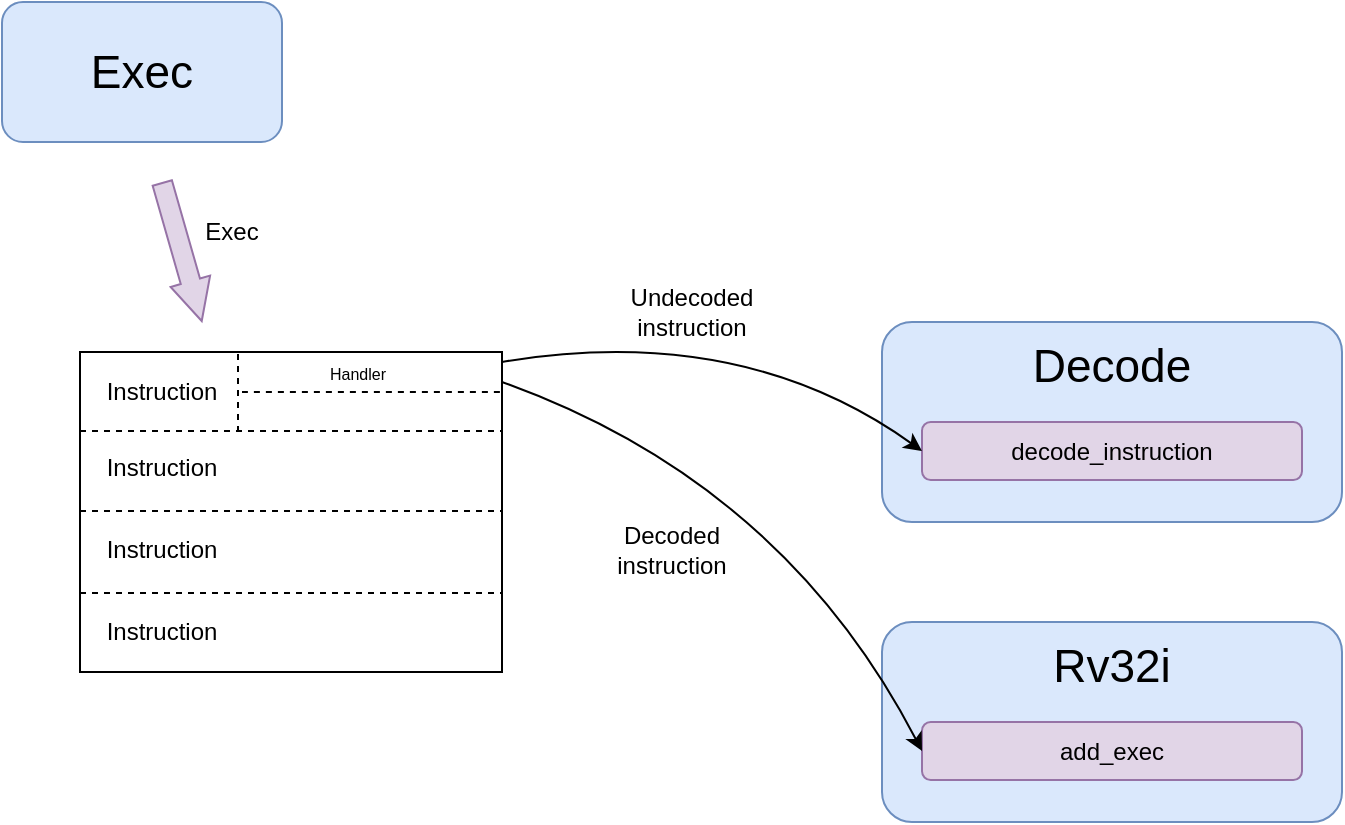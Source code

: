 <mxfile version="22.1.2" type="device">
  <diagram name="Page-1" id="Ov1hY7NAIhpf-3Ej8_Xz">
    <mxGraphModel dx="990" dy="628" grid="1" gridSize="10" guides="1" tooltips="1" connect="1" arrows="1" fold="1" page="1" pageScale="1" pageWidth="850" pageHeight="1100" math="0" shadow="0">
      <root>
        <mxCell id="0" />
        <mxCell id="1" parent="0" />
        <mxCell id="OoE9c814yCv3j-LPLBNH-1" value="&lt;font style=&quot;font-size: 23px;&quot;&gt;Exec&lt;/font&gt;" style="rounded=1;whiteSpace=wrap;html=1;fillColor=#dae8fc;strokeColor=#6c8ebf;" vertex="1" parent="1">
          <mxGeometry x="100" y="120" width="140" height="70" as="geometry" />
        </mxCell>
        <mxCell id="OoE9c814yCv3j-LPLBNH-47" value="" style="shape=flexArrow;endArrow=classic;html=1;rounded=0;endWidth=9.524;endSize=6.557;fillColor=#e1d5e7;strokeColor=#9673a6;" edge="1" parent="1">
          <mxGeometry width="50" height="50" relative="1" as="geometry">
            <mxPoint x="180" y="210" as="sourcePoint" />
            <mxPoint x="200" y="280" as="targetPoint" />
          </mxGeometry>
        </mxCell>
        <mxCell id="OoE9c814yCv3j-LPLBNH-48" value="Exec" style="text;html=1;strokeColor=none;fillColor=none;align=center;verticalAlign=middle;whiteSpace=wrap;rounded=0;" vertex="1" parent="1">
          <mxGeometry x="170" y="220" width="90" height="30" as="geometry" />
        </mxCell>
        <mxCell id="OoE9c814yCv3j-LPLBNH-57" value="" style="rounded=0;whiteSpace=wrap;html=1;" vertex="1" parent="1">
          <mxGeometry x="139" y="295" width="211" height="160" as="geometry" />
        </mxCell>
        <mxCell id="OoE9c814yCv3j-LPLBNH-58" value="" style="endArrow=none;dashed=1;html=1;rounded=0;exitX=0;exitY=0.25;exitDx=0;exitDy=0;entryX=1;entryY=0.25;entryDx=0;entryDy=0;" edge="1" parent="1">
          <mxGeometry width="50" height="50" relative="1" as="geometry">
            <mxPoint x="139" y="334.5" as="sourcePoint" />
            <mxPoint x="350" y="334.5" as="targetPoint" />
          </mxGeometry>
        </mxCell>
        <mxCell id="OoE9c814yCv3j-LPLBNH-59" value="&lt;font style=&quot;font-size: 12px;&quot;&gt;Instruction&lt;/font&gt;" style="text;html=1;strokeColor=none;fillColor=none;align=center;verticalAlign=middle;whiteSpace=wrap;rounded=0;" vertex="1" parent="1">
          <mxGeometry x="150" y="300" width="60" height="30" as="geometry" />
        </mxCell>
        <mxCell id="OoE9c814yCv3j-LPLBNH-65" style="edgeStyle=orthogonalEdgeStyle;rounded=0;orthogonalLoop=1;jettySize=auto;html=1;exitX=0.5;exitY=1;exitDx=0;exitDy=0;" edge="1" parent="1" source="OoE9c814yCv3j-LPLBNH-57" target="OoE9c814yCv3j-LPLBNH-57">
          <mxGeometry relative="1" as="geometry" />
        </mxCell>
        <mxCell id="OoE9c814yCv3j-LPLBNH-67" value="" style="endArrow=none;dashed=1;html=1;rounded=0;entryX=1;entryY=0;entryDx=0;entryDy=0;" edge="1" parent="1">
          <mxGeometry width="50" height="50" relative="1" as="geometry">
            <mxPoint x="218" y="335" as="sourcePoint" />
            <mxPoint x="218" y="294" as="targetPoint" />
          </mxGeometry>
        </mxCell>
        <mxCell id="OoE9c814yCv3j-LPLBNH-68" value="" style="endArrow=none;dashed=1;html=1;rounded=0;exitX=0.995;exitY=0.125;exitDx=0;exitDy=0;exitPerimeter=0;" edge="1" parent="1" source="OoE9c814yCv3j-LPLBNH-57">
          <mxGeometry width="50" height="50" relative="1" as="geometry">
            <mxPoint x="200" y="315" as="sourcePoint" />
            <mxPoint x="220" y="315" as="targetPoint" />
          </mxGeometry>
        </mxCell>
        <mxCell id="OoE9c814yCv3j-LPLBNH-69" value="&lt;span style=&quot;font-size: 8px;&quot;&gt;Handler&lt;/span&gt;" style="text;html=1;strokeColor=none;fillColor=none;align=center;verticalAlign=middle;whiteSpace=wrap;rounded=0;" vertex="1" parent="1">
          <mxGeometry x="248" y="290" width="60" height="30" as="geometry" />
        </mxCell>
        <mxCell id="OoE9c814yCv3j-LPLBNH-70" value="" style="endArrow=none;dashed=1;html=1;rounded=0;exitX=0;exitY=0.25;exitDx=0;exitDy=0;entryX=1;entryY=0.25;entryDx=0;entryDy=0;" edge="1" parent="1">
          <mxGeometry width="50" height="50" relative="1" as="geometry">
            <mxPoint x="139" y="374.5" as="sourcePoint" />
            <mxPoint x="350" y="374.5" as="targetPoint" />
          </mxGeometry>
        </mxCell>
        <mxCell id="OoE9c814yCv3j-LPLBNH-71" value="" style="endArrow=none;dashed=1;html=1;rounded=0;exitX=0;exitY=0.25;exitDx=0;exitDy=0;entryX=1;entryY=0.25;entryDx=0;entryDy=0;" edge="1" parent="1">
          <mxGeometry width="50" height="50" relative="1" as="geometry">
            <mxPoint x="139" y="415.5" as="sourcePoint" />
            <mxPoint x="350" y="415.5" as="targetPoint" />
          </mxGeometry>
        </mxCell>
        <mxCell id="OoE9c814yCv3j-LPLBNH-73" value="&lt;font style=&quot;font-size: 12px;&quot;&gt;Instruction&lt;/font&gt;" style="text;html=1;strokeColor=none;fillColor=none;align=center;verticalAlign=middle;whiteSpace=wrap;rounded=0;" vertex="1" parent="1">
          <mxGeometry x="150" y="338" width="60" height="30" as="geometry" />
        </mxCell>
        <mxCell id="OoE9c814yCv3j-LPLBNH-74" value="&lt;font style=&quot;font-size: 12px;&quot;&gt;Instruction&lt;/font&gt;" style="text;html=1;strokeColor=none;fillColor=none;align=center;verticalAlign=middle;whiteSpace=wrap;rounded=0;" vertex="1" parent="1">
          <mxGeometry x="150" y="379" width="60" height="30" as="geometry" />
        </mxCell>
        <mxCell id="OoE9c814yCv3j-LPLBNH-75" value="&lt;font style=&quot;font-size: 12px;&quot;&gt;Instruction&lt;/font&gt;" style="text;html=1;strokeColor=none;fillColor=none;align=center;verticalAlign=middle;whiteSpace=wrap;rounded=0;" vertex="1" parent="1">
          <mxGeometry x="150" y="420" width="60" height="30" as="geometry" />
        </mxCell>
        <mxCell id="OoE9c814yCv3j-LPLBNH-76" value="&lt;font style=&quot;font-size: 23px;&quot;&gt;Decode&lt;br&gt;&lt;br&gt;&lt;br&gt;&lt;/font&gt;" style="rounded=1;whiteSpace=wrap;html=1;fillColor=#dae8fc;strokeColor=#6c8ebf;" vertex="1" parent="1">
          <mxGeometry x="540" y="280" width="230" height="100" as="geometry" />
        </mxCell>
        <mxCell id="OoE9c814yCv3j-LPLBNH-77" value="decode_instruction" style="rounded=1;whiteSpace=wrap;html=1;fillColor=#e1d5e7;strokeColor=#9673a6;" vertex="1" parent="1">
          <mxGeometry x="560" y="330" width="190" height="29" as="geometry" />
        </mxCell>
        <mxCell id="OoE9c814yCv3j-LPLBNH-78" value="" style="curved=1;endArrow=classic;html=1;rounded=0;exitX=1;exitY=0.031;exitDx=0;exitDy=0;exitPerimeter=0;entryX=0;entryY=0.5;entryDx=0;entryDy=0;" edge="1" parent="1" source="OoE9c814yCv3j-LPLBNH-57" target="OoE9c814yCv3j-LPLBNH-77">
          <mxGeometry width="50" height="50" relative="1" as="geometry">
            <mxPoint x="420" y="450" as="sourcePoint" />
            <mxPoint x="470" y="400" as="targetPoint" />
            <Array as="points">
              <mxPoint x="470" y="280" />
            </Array>
          </mxGeometry>
        </mxCell>
        <mxCell id="OoE9c814yCv3j-LPLBNH-79" value="&lt;font style=&quot;font-size: 23px;&quot;&gt;Rv32i&lt;br&gt;&lt;br&gt;&lt;br&gt;&lt;/font&gt;" style="rounded=1;whiteSpace=wrap;html=1;fillColor=#dae8fc;strokeColor=#6c8ebf;" vertex="1" parent="1">
          <mxGeometry x="540" y="430" width="230" height="100" as="geometry" />
        </mxCell>
        <mxCell id="OoE9c814yCv3j-LPLBNH-80" value="add_exec" style="rounded=1;whiteSpace=wrap;html=1;fillColor=#e1d5e7;strokeColor=#9673a6;" vertex="1" parent="1">
          <mxGeometry x="560" y="480" width="190" height="29" as="geometry" />
        </mxCell>
        <mxCell id="OoE9c814yCv3j-LPLBNH-81" value="" style="curved=1;endArrow=classic;html=1;rounded=0;entryX=0;entryY=0.5;entryDx=0;entryDy=0;" edge="1" parent="1" target="OoE9c814yCv3j-LPLBNH-80">
          <mxGeometry width="50" height="50" relative="1" as="geometry">
            <mxPoint x="350" y="310" as="sourcePoint" />
            <mxPoint x="570" y="355" as="targetPoint" />
            <Array as="points">
              <mxPoint x="490" y="360" />
            </Array>
          </mxGeometry>
        </mxCell>
        <mxCell id="OoE9c814yCv3j-LPLBNH-84" value="Undecoded instruction" style="text;html=1;strokeColor=none;fillColor=none;align=center;verticalAlign=middle;whiteSpace=wrap;rounded=0;" vertex="1" parent="1">
          <mxGeometry x="400" y="260" width="90" height="30" as="geometry" />
        </mxCell>
        <mxCell id="OoE9c814yCv3j-LPLBNH-85" value="Decoded instruction" style="text;html=1;strokeColor=none;fillColor=none;align=center;verticalAlign=middle;whiteSpace=wrap;rounded=0;" vertex="1" parent="1">
          <mxGeometry x="390" y="379" width="90" height="30" as="geometry" />
        </mxCell>
      </root>
    </mxGraphModel>
  </diagram>
</mxfile>
